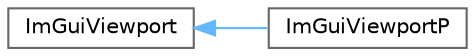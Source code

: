 digraph "Gráfico de jerarquía de clases"
{
 // LATEX_PDF_SIZE
  bgcolor="transparent";
  edge [fontname=Helvetica,fontsize=10,labelfontname=Helvetica,labelfontsize=10];
  node [fontname=Helvetica,fontsize=10,shape=box,height=0.2,width=0.4];
  rankdir="LR";
  Node0 [id="Node000000",label="ImGuiViewport",height=0.2,width=0.4,color="grey40", fillcolor="white", style="filled",URL="$struct_im_gui_viewport.html",tooltip=" "];
  Node0 -> Node1 [id="edge100_Node000000_Node000001",dir="back",color="steelblue1",style="solid",tooltip=" "];
  Node1 [id="Node000001",label="ImGuiViewportP",height=0.2,width=0.4,color="grey40", fillcolor="white", style="filled",URL="$struct_im_gui_viewport_p.html",tooltip=" "];
}

